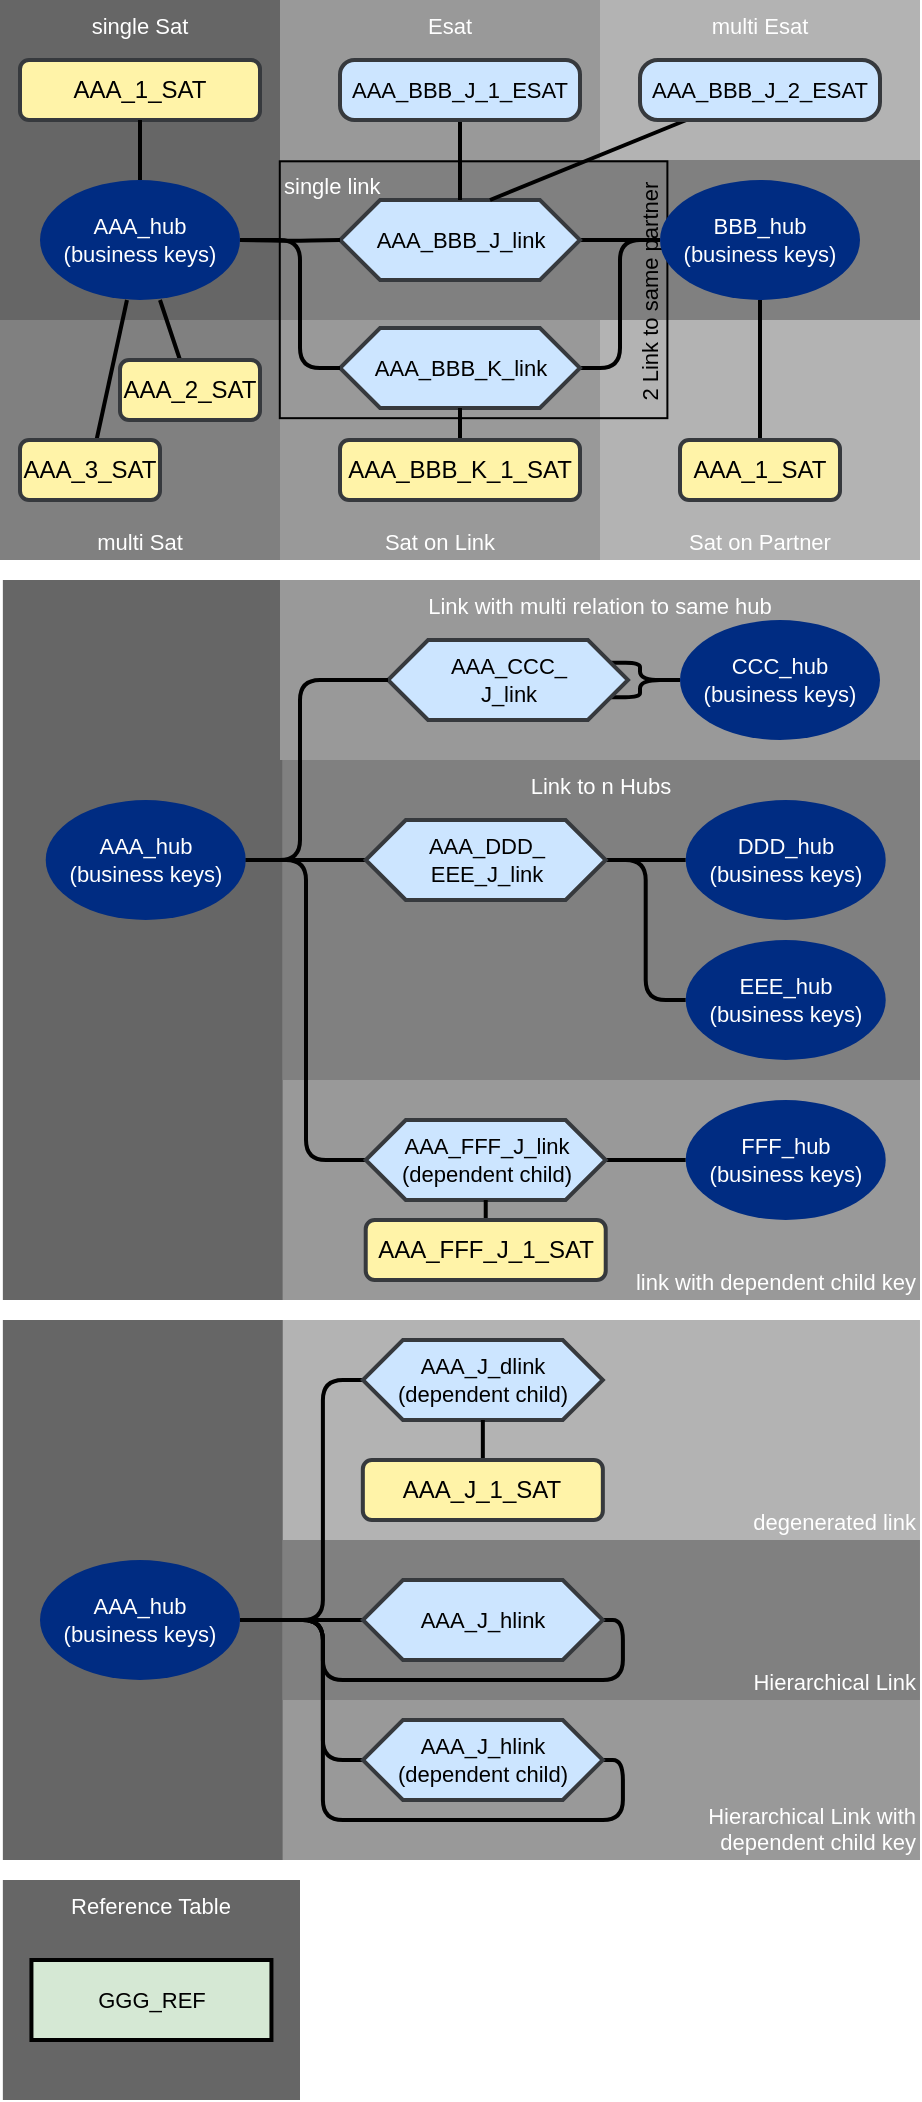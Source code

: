 <mxfile version="21.5.1" type="device">
  <diagram name="Seite-1" id="XlhNs0TyI_9xgu4hfG8v">
    <mxGraphModel dx="757" dy="599" grid="1" gridSize="10" guides="1" tooltips="1" connect="1" arrows="1" fold="1" page="1" pageScale="1" pageWidth="1169" pageHeight="827" math="0" shadow="0">
      <root>
        <mxCell id="0" />
        <mxCell id="4QULH8YT1BLBHV-vifYP-7" value="Areas" parent="0" />
        <mxCell id="4QULH8YT1BLBHV-vifYP-8" value="single Sat" style="rounded=0;whiteSpace=wrap;html=1;fontFamily=Helvetica;fontSize=11;fontColor=#FFFFFF;fillColor=#666666;verticalAlign=top;strokeColor=none;" vertex="1" parent="4QULH8YT1BLBHV-vifYP-7">
          <mxGeometry x="330" y="210" width="140" height="160" as="geometry" />
        </mxCell>
        <mxCell id="4QULH8YT1BLBHV-vifYP-9" value="multi Sat" style="rounded=0;whiteSpace=wrap;html=1;fontFamily=Helvetica;fontSize=11;fontColor=#FFFFFF;fillColor=#808080;verticalAlign=bottom;strokeColor=none;" vertex="1" parent="4QULH8YT1BLBHV-vifYP-7">
          <mxGeometry x="330" y="370" width="140" height="120" as="geometry" />
        </mxCell>
        <mxCell id="4QULH8YT1BLBHV-vifYP-15" value="single link" style="rounded=0;whiteSpace=wrap;html=1;fontFamily=Helvetica;fontSize=11;fontColor=#FFFFFF;fillColor=#808080;verticalAlign=top;align=left;strokeColor=none;" vertex="1" parent="4QULH8YT1BLBHV-vifYP-7">
          <mxGeometry x="470" y="290" width="320" height="80" as="geometry" />
        </mxCell>
        <mxCell id="4QULH8YT1BLBHV-vifYP-20" value="Esat" style="rounded=0;whiteSpace=wrap;html=1;fontFamily=Helvetica;fontSize=11;fontColor=#FFFFFF;fillColor=#999999;verticalAlign=top;strokeColor=none;" vertex="1" parent="4QULH8YT1BLBHV-vifYP-7">
          <mxGeometry x="470" y="210" width="170" height="80" as="geometry" />
        </mxCell>
        <mxCell id="4QULH8YT1BLBHV-vifYP-24" value="multi Esat" style="rounded=0;whiteSpace=wrap;html=1;fontFamily=Helvetica;fontSize=11;fontColor=#FFFFFF;fillColor=#B3B3B3;verticalAlign=top;strokeColor=none;" vertex="1" parent="4QULH8YT1BLBHV-vifYP-7">
          <mxGeometry x="630" y="210" width="160" height="80" as="geometry" />
        </mxCell>
        <mxCell id="4QULH8YT1BLBHV-vifYP-26" value="Sat on Link" style="rounded=0;whiteSpace=wrap;html=1;fontFamily=Helvetica;fontSize=11;fontColor=#FFFFFF;fillColor=#999999;verticalAlign=bottom;strokeColor=none;align=center;" vertex="1" parent="4QULH8YT1BLBHV-vifYP-7">
          <mxGeometry x="470" y="370" width="160" height="120" as="geometry" />
        </mxCell>
        <mxCell id="4QULH8YT1BLBHV-vifYP-35" value="Sat on Partner" style="rounded=0;whiteSpace=wrap;html=1;fontFamily=Helvetica;fontSize=11;fontColor=#FFFFFF;fillColor=#B3B3B3;verticalAlign=bottom;strokeColor=none;" vertex="1" parent="4QULH8YT1BLBHV-vifYP-7">
          <mxGeometry x="630" y="370" width="160" height="120" as="geometry" />
        </mxCell>
        <mxCell id="4QULH8YT1BLBHV-vifYP-39" value="2 Link to same partner" style="rounded=0;whiteSpace=wrap;html=1;fontFamily=Helvetica;fontSize=11;fontColor=default;fillColor=none;rotation=-90;verticalAlign=bottom;" vertex="1" parent="4QULH8YT1BLBHV-vifYP-7">
          <mxGeometry x="502.58" y="257.97" width="128.43" height="193.8" as="geometry" />
        </mxCell>
        <mxCell id="4QULH8YT1BLBHV-vifYP-47" value="Link to n Hubs" style="rounded=0;whiteSpace=wrap;html=1;fontFamily=Helvetica;fontSize=11;fontColor=#FFFFFF;fillColor=#808080;verticalAlign=top;strokeColor=none;" vertex="1" parent="4QULH8YT1BLBHV-vifYP-7">
          <mxGeometry x="471.43" y="590" width="318.57" height="160" as="geometry" />
        </mxCell>
        <mxCell id="4QULH8YT1BLBHV-vifYP-55" value="link with dependent child key" style="rounded=0;whiteSpace=wrap;html=1;fontFamily=Helvetica;fontSize=11;fontColor=#FFFFFF;fillColor=#999999;verticalAlign=bottom;strokeColor=none;align=right;" vertex="1" parent="4QULH8YT1BLBHV-vifYP-7">
          <mxGeometry x="471.43" y="750" width="318.57" height="110" as="geometry" />
        </mxCell>
        <mxCell id="4QULH8YT1BLBHV-vifYP-61" value="degenerated link" style="rounded=0;whiteSpace=wrap;html=1;fontFamily=Helvetica;fontSize=11;fontColor=#FFFFFF;fillColor=#B3B3B3;verticalAlign=bottom;strokeColor=none;align=right;" vertex="1" parent="4QULH8YT1BLBHV-vifYP-7">
          <mxGeometry x="471.43" y="870" width="318.56" height="110" as="geometry" />
        </mxCell>
        <mxCell id="4QULH8YT1BLBHV-vifYP-71" value="Hierarchical Link" style="rounded=0;whiteSpace=wrap;html=1;fontFamily=Helvetica;fontSize=11;fontColor=#FFFFFF;fillColor=#808080;verticalAlign=bottom;strokeColor=none;align=right;" vertex="1" parent="4QULH8YT1BLBHV-vifYP-7">
          <mxGeometry x="471.43" y="980" width="318.56" height="80" as="geometry" />
        </mxCell>
        <mxCell id="4QULH8YT1BLBHV-vifYP-72" value="Hierarchical Link with&lt;br&gt;dependent child key" style="rounded=0;whiteSpace=wrap;html=1;fontFamily=Helvetica;fontSize=11;fontColor=#FFFFFF;fillColor=#999999;verticalAlign=bottom;strokeColor=none;align=right;" vertex="1" parent="4QULH8YT1BLBHV-vifYP-7">
          <mxGeometry x="471.43" y="1060" width="318.56" height="80" as="geometry" />
        </mxCell>
        <mxCell id="4QULH8YT1BLBHV-vifYP-73" value="" style="rounded=0;whiteSpace=wrap;html=1;fontFamily=Helvetica;fontSize=11;fontColor=#FFFFFF;fillColor=#666666;verticalAlign=top;strokeColor=none;" vertex="1" parent="4QULH8YT1BLBHV-vifYP-7">
          <mxGeometry x="331.43" y="870" width="140" height="270" as="geometry" />
        </mxCell>
        <mxCell id="4QULH8YT1BLBHV-vifYP-74" value="" style="rounded=0;whiteSpace=wrap;html=1;fontFamily=Helvetica;fontSize=11;fontColor=#FFFFFF;fillColor=#666666;verticalAlign=top;strokeColor=none;" vertex="1" parent="4QULH8YT1BLBHV-vifYP-7">
          <mxGeometry x="331.43" y="500" width="140" height="360" as="geometry" />
        </mxCell>
        <mxCell id="4QULH8YT1BLBHV-vifYP-76" value="Link with multi relation to same hub" style="rounded=0;whiteSpace=wrap;html=1;fontFamily=Helvetica;fontSize=11;fontColor=#FFFFFF;fillColor=#999999;verticalAlign=top;strokeColor=none;align=center;" vertex="1" parent="4QULH8YT1BLBHV-vifYP-7">
          <mxGeometry x="470" y="500" width="320" height="90" as="geometry" />
        </mxCell>
        <mxCell id="4QULH8YT1BLBHV-vifYP-82" value="Reference Table" style="rounded=0;whiteSpace=wrap;html=1;fontFamily=Helvetica;fontSize=11;fontColor=#FFFFFF;fillColor=#666666;verticalAlign=top;strokeColor=none;" vertex="1" parent="4QULH8YT1BLBHV-vifYP-7">
          <mxGeometry x="331.43" y="1150" width="148.57" height="110" as="geometry" />
        </mxCell>
        <mxCell id="4QULH8YT1BLBHV-vifYP-83" value="GGG_REF" style="rounded=0;whiteSpace=wrap;html=1;strokeColor=#000000;strokeWidth=2;fillColor=#d5e8d4;fontFamily=Helvetica;fontSize=11;fontColor=default;" vertex="1" parent="4QULH8YT1BLBHV-vifYP-7">
          <mxGeometry x="345.72" y="1190" width="120" height="40" as="geometry" />
        </mxCell>
        <mxCell id="1" value="Main Model" parent="0" />
        <mxCell id="4QULH8YT1BLBHV-vifYP-1" value="AAA_hub&lt;br&gt;(business keys)" style="strokeWidth=2;html=1;shape=mxgraph.flowchart.start_1;whiteSpace=wrap;strokeColor=none;fontColor=#ffffff;fillColor=#002C82;fontFamily=Helvetica;fontSize=11;" vertex="1" parent="1">
          <mxGeometry x="350" y="300" width="100" height="60" as="geometry" />
        </mxCell>
        <mxCell id="4QULH8YT1BLBHV-vifYP-2" value="AAA_1_SAT" style="rounded=1;whiteSpace=wrap;html=1;strokeColor=#36393d;fillColor=#FFF3A8;strokeWidth=2;" vertex="1" parent="1">
          <mxGeometry x="340" y="240" width="120" height="30" as="geometry" />
        </mxCell>
        <mxCell id="4QULH8YT1BLBHV-vifYP-4" style="edgeStyle=orthogonalEdgeStyle;rounded=1;orthogonalLoop=1;jettySize=auto;html=1;endArrow=none;endFill=0;jumpStyle=none;strokeWidth=2;" edge="1" parent="1" source="4QULH8YT1BLBHV-vifYP-2" target="4QULH8YT1BLBHV-vifYP-1">
          <mxGeometry relative="1" as="geometry">
            <mxPoint x="70" y="240" as="sourcePoint" />
            <mxPoint x="160" y="380" as="targetPoint" />
          </mxGeometry>
        </mxCell>
        <mxCell id="4QULH8YT1BLBHV-vifYP-6" style="shape=connector;rounded=1;jumpStyle=none;orthogonalLoop=1;jettySize=auto;html=1;labelBackgroundColor=default;strokeColor=default;strokeWidth=2;fontFamily=Helvetica;fontSize=11;fontColor=default;endArrow=none;endFill=0;" edge="1" parent="1" source="4QULH8YT1BLBHV-vifYP-5" target="4QULH8YT1BLBHV-vifYP-1">
          <mxGeometry relative="1" as="geometry" />
        </mxCell>
        <mxCell id="4QULH8YT1BLBHV-vifYP-5" value="AAA_2_SAT" style="rounded=1;whiteSpace=wrap;html=1;strokeColor=#36393d;fillColor=#FFF3A8;strokeWidth=2;" vertex="1" parent="1">
          <mxGeometry x="390" y="390" width="70" height="30" as="geometry" />
        </mxCell>
        <mxCell id="4QULH8YT1BLBHV-vifYP-37" style="edgeStyle=orthogonalEdgeStyle;shape=connector;rounded=1;jumpStyle=none;orthogonalLoop=1;jettySize=auto;html=1;labelBackgroundColor=default;strokeColor=default;strokeWidth=2;fontFamily=Helvetica;fontSize=11;fontColor=default;endArrow=none;endFill=0;" edge="1" parent="1" source="4QULH8YT1BLBHV-vifYP-16" target="4QULH8YT1BLBHV-vifYP-36">
          <mxGeometry relative="1" as="geometry" />
        </mxCell>
        <mxCell id="4QULH8YT1BLBHV-vifYP-16" value="BBB_hub&lt;br&gt;(business keys)" style="strokeWidth=2;html=1;shape=mxgraph.flowchart.start_1;whiteSpace=wrap;strokeColor=none;fontColor=#ffffff;fillColor=#002C82;fontFamily=Helvetica;fontSize=11;" vertex="1" parent="1">
          <mxGeometry x="660" y="300" width="100" height="60" as="geometry" />
        </mxCell>
        <mxCell id="4QULH8YT1BLBHV-vifYP-17" style="edgeStyle=orthogonalEdgeStyle;shape=connector;rounded=1;jumpStyle=none;orthogonalLoop=1;jettySize=auto;html=1;labelBackgroundColor=default;strokeColor=default;strokeWidth=2;fontFamily=Helvetica;fontSize=11;fontColor=default;endArrow=none;endFill=0;" edge="1" parent="1" source="4QULH8YT1BLBHV-vifYP-18">
          <mxGeometry relative="1" as="geometry">
            <mxPoint x="660" y="330" as="targetPoint" />
          </mxGeometry>
        </mxCell>
        <mxCell id="4QULH8YT1BLBHV-vifYP-18" value="AAA_BBB_J_link" style="verticalLabelPosition=middle;verticalAlign=middle;html=1;shape=hexagon;perimeter=hexagonPerimeter2;arcSize=6;size=0.167;fillColor=#cce5ff;strokeColor=#36393d;strokeWidth=2;fontFamily=Helvetica;fontSize=11;fontColor=default;labelPosition=center;align=center;" vertex="1" parent="1">
          <mxGeometry x="500" y="310" width="120" height="40" as="geometry" />
        </mxCell>
        <mxCell id="4QULH8YT1BLBHV-vifYP-19" style="edgeStyle=orthogonalEdgeStyle;shape=connector;rounded=1;jumpStyle=none;orthogonalLoop=1;jettySize=auto;html=1;labelBackgroundColor=default;strokeColor=default;strokeWidth=2;fontFamily=Helvetica;fontSize=11;fontColor=default;endArrow=none;endFill=0;" edge="1" parent="1" target="4QULH8YT1BLBHV-vifYP-18">
          <mxGeometry relative="1" as="geometry">
            <mxPoint x="450" y="330" as="sourcePoint" />
          </mxGeometry>
        </mxCell>
        <mxCell id="4QULH8YT1BLBHV-vifYP-22" style="edgeStyle=orthogonalEdgeStyle;shape=connector;rounded=1;jumpStyle=none;orthogonalLoop=1;jettySize=auto;html=1;labelBackgroundColor=default;strokeColor=default;strokeWidth=2;fontFamily=Helvetica;fontSize=11;fontColor=default;endArrow=none;endFill=0;" edge="1" parent="1" source="4QULH8YT1BLBHV-vifYP-21" target="4QULH8YT1BLBHV-vifYP-18">
          <mxGeometry relative="1" as="geometry" />
        </mxCell>
        <mxCell id="4QULH8YT1BLBHV-vifYP-21" value="AAA_BBB_J_1_ESAT" style="rounded=1;whiteSpace=wrap;html=1;strokeColor=#36393d;fillColor=#cce5ff;strokeWidth=2;fontSize=11;arcSize=24;" vertex="1" parent="1">
          <mxGeometry x="500" y="240" width="120" height="30" as="geometry" />
        </mxCell>
        <mxCell id="4QULH8YT1BLBHV-vifYP-25" style="shape=connector;rounded=1;jumpStyle=none;orthogonalLoop=1;jettySize=auto;html=1;labelBackgroundColor=default;strokeColor=default;strokeWidth=2;fontFamily=Helvetica;fontSize=11;fontColor=default;endArrow=none;endFill=0;entryX=0.625;entryY=0;entryDx=0;entryDy=0;" edge="1" parent="1" source="4QULH8YT1BLBHV-vifYP-23" target="4QULH8YT1BLBHV-vifYP-18">
          <mxGeometry relative="1" as="geometry" />
        </mxCell>
        <mxCell id="4QULH8YT1BLBHV-vifYP-23" value="AAA_BBB_J_2_ESAT" style="rounded=1;whiteSpace=wrap;html=1;strokeColor=#36393d;fillColor=#cce5ff;strokeWidth=2;fontSize=11;arcSize=30;" vertex="1" parent="1">
          <mxGeometry x="650" y="240" width="120" height="30" as="geometry" />
        </mxCell>
        <mxCell id="4QULH8YT1BLBHV-vifYP-28" style="edgeStyle=orthogonalEdgeStyle;shape=connector;rounded=1;jumpStyle=none;orthogonalLoop=1;jettySize=auto;html=1;labelBackgroundColor=default;strokeColor=default;strokeWidth=2;fontFamily=Helvetica;fontSize=11;fontColor=default;endArrow=none;endFill=0;entryX=0;entryY=0.5;entryDx=0;entryDy=0;entryPerimeter=0;" edge="1" source="4QULH8YT1BLBHV-vifYP-29" parent="1" target="4QULH8YT1BLBHV-vifYP-16">
          <mxGeometry relative="1" as="geometry">
            <mxPoint x="660" y="410" as="targetPoint" />
          </mxGeometry>
        </mxCell>
        <mxCell id="4QULH8YT1BLBHV-vifYP-29" value="AAA_BBB_K_link" style="verticalLabelPosition=middle;verticalAlign=middle;html=1;shape=hexagon;perimeter=hexagonPerimeter2;arcSize=6;size=0.167;fillColor=#cce5ff;strokeColor=#36393d;strokeWidth=2;fontFamily=Helvetica;fontSize=11;fontColor=default;labelPosition=center;align=center;" vertex="1" parent="1">
          <mxGeometry x="500" y="374" width="120" height="40" as="geometry" />
        </mxCell>
        <mxCell id="4QULH8YT1BLBHV-vifYP-30" style="edgeStyle=orthogonalEdgeStyle;shape=connector;rounded=1;jumpStyle=none;orthogonalLoop=1;jettySize=auto;html=1;labelBackgroundColor=default;strokeColor=default;strokeWidth=2;fontFamily=Helvetica;fontSize=11;fontColor=default;endArrow=none;endFill=0;" edge="1" target="4QULH8YT1BLBHV-vifYP-29" parent="1" source="4QULH8YT1BLBHV-vifYP-1">
          <mxGeometry relative="1" as="geometry">
            <mxPoint x="450" y="410" as="sourcePoint" />
            <Array as="points">
              <mxPoint x="480" y="330" />
              <mxPoint x="480" y="394" />
            </Array>
          </mxGeometry>
        </mxCell>
        <mxCell id="4QULH8YT1BLBHV-vifYP-33" style="shape=connector;rounded=1;jumpStyle=none;orthogonalLoop=1;jettySize=auto;html=1;labelBackgroundColor=default;strokeColor=default;strokeWidth=2;fontFamily=Helvetica;fontSize=11;fontColor=default;endArrow=none;endFill=0;" edge="1" parent="1" source="4QULH8YT1BLBHV-vifYP-32" target="4QULH8YT1BLBHV-vifYP-29">
          <mxGeometry relative="1" as="geometry" />
        </mxCell>
        <mxCell id="4QULH8YT1BLBHV-vifYP-32" value="AAA_BBB_K_1_SAT" style="rounded=1;whiteSpace=wrap;html=1;strokeColor=#36393d;fillColor=#FFF3A8;strokeWidth=2;" vertex="1" parent="1">
          <mxGeometry x="500" y="430" width="120" height="30" as="geometry" />
        </mxCell>
        <mxCell id="4QULH8YT1BLBHV-vifYP-36" value="AAA_1_SAT" style="rounded=1;whiteSpace=wrap;html=1;strokeColor=#36393d;fillColor=#FFF3A8;strokeWidth=2;" vertex="1" parent="1">
          <mxGeometry x="670" y="430" width="80" height="30" as="geometry" />
        </mxCell>
        <mxCell id="4QULH8YT1BLBHV-vifYP-43" style="edgeStyle=orthogonalEdgeStyle;shape=connector;rounded=1;jumpStyle=none;orthogonalLoop=1;jettySize=auto;html=1;entryX=0;entryY=0.5;entryDx=0;entryDy=0;entryPerimeter=0;labelBackgroundColor=default;strokeColor=default;strokeWidth=2;fontFamily=Helvetica;fontSize=11;fontColor=default;endArrow=none;endFill=0;" edge="1" parent="1" source="4QULH8YT1BLBHV-vifYP-40" target="4QULH8YT1BLBHV-vifYP-41">
          <mxGeometry relative="1" as="geometry" />
        </mxCell>
        <mxCell id="4QULH8YT1BLBHV-vifYP-44" style="edgeStyle=orthogonalEdgeStyle;shape=connector;rounded=1;jumpStyle=none;orthogonalLoop=1;jettySize=auto;html=1;labelBackgroundColor=default;strokeColor=default;strokeWidth=2;fontFamily=Helvetica;fontSize=11;fontColor=default;endArrow=none;endFill=0;" edge="1" parent="1" source="4QULH8YT1BLBHV-vifYP-40" target="4QULH8YT1BLBHV-vifYP-42">
          <mxGeometry relative="1" as="geometry">
            <Array as="points">
              <mxPoint x="652.86" y="640" />
              <mxPoint x="652.86" y="710" />
            </Array>
          </mxGeometry>
        </mxCell>
        <mxCell id="4QULH8YT1BLBHV-vifYP-45" style="edgeStyle=elbowEdgeStyle;shape=connector;rounded=1;jumpStyle=none;orthogonalLoop=1;jettySize=auto;html=1;labelBackgroundColor=default;strokeColor=default;strokeWidth=2;fontFamily=Helvetica;fontSize=11;fontColor=default;endArrow=none;endFill=0;" edge="1" parent="1" source="4QULH8YT1BLBHV-vifYP-40" target="4QULH8YT1BLBHV-vifYP-51">
          <mxGeometry relative="1" as="geometry" />
        </mxCell>
        <mxCell id="4QULH8YT1BLBHV-vifYP-40" value="AAA_DDD_&lt;br&gt;EEE_J_link" style="verticalLabelPosition=middle;verticalAlign=middle;html=1;shape=hexagon;perimeter=hexagonPerimeter2;arcSize=6;size=0.167;fillColor=#cce5ff;strokeColor=#36393d;strokeWidth=2;fontFamily=Helvetica;fontSize=11;fontColor=default;labelPosition=center;align=center;" vertex="1" parent="1">
          <mxGeometry x="512.86" y="620" width="120" height="40" as="geometry" />
        </mxCell>
        <mxCell id="4QULH8YT1BLBHV-vifYP-41" value="DDD_hub&lt;br&gt;(business keys)" style="strokeWidth=2;html=1;shape=mxgraph.flowchart.start_1;whiteSpace=wrap;strokeColor=none;fontColor=#ffffff;fillColor=#002C82;fontFamily=Helvetica;fontSize=11;" vertex="1" parent="1">
          <mxGeometry x="672.86" y="610" width="100" height="60" as="geometry" />
        </mxCell>
        <mxCell id="4QULH8YT1BLBHV-vifYP-42" value="EEE_hub&lt;br&gt;(business keys)" style="strokeWidth=2;html=1;shape=mxgraph.flowchart.start_1;whiteSpace=wrap;strokeColor=none;fontColor=#ffffff;fillColor=#002C82;fontFamily=Helvetica;fontSize=11;" vertex="1" parent="1">
          <mxGeometry x="672.86" y="680" width="100" height="60" as="geometry" />
        </mxCell>
        <mxCell id="4QULH8YT1BLBHV-vifYP-54" style="edgeStyle=elbowEdgeStyle;shape=connector;rounded=1;jumpStyle=none;orthogonalLoop=1;jettySize=auto;html=1;entryX=0;entryY=0.5;entryDx=0;entryDy=0;labelBackgroundColor=default;strokeColor=default;strokeWidth=2;fontFamily=Helvetica;fontSize=11;fontColor=default;endArrow=none;endFill=0;" edge="1" parent="1" source="4QULH8YT1BLBHV-vifYP-51" target="4QULH8YT1BLBHV-vifYP-52">
          <mxGeometry relative="1" as="geometry" />
        </mxCell>
        <mxCell id="4QULH8YT1BLBHV-vifYP-57" style="edgeStyle=orthogonalEdgeStyle;shape=connector;rounded=1;jumpStyle=none;orthogonalLoop=1;jettySize=auto;html=1;entryX=0;entryY=0.5;entryDx=0;entryDy=0;labelBackgroundColor=default;strokeColor=default;strokeWidth=2;fontFamily=Helvetica;fontSize=11;fontColor=default;endArrow=none;endFill=0;exitX=1;exitY=0.5;exitDx=0;exitDy=0;exitPerimeter=0;" edge="1" parent="1" source="4QULH8YT1BLBHV-vifYP-64" target="4QULH8YT1BLBHV-vifYP-56">
          <mxGeometry relative="1" as="geometry">
            <Array as="points">
              <mxPoint x="491.43" y="1020" />
              <mxPoint x="491.43" y="900" />
            </Array>
          </mxGeometry>
        </mxCell>
        <mxCell id="4QULH8YT1BLBHV-vifYP-51" value="AAA_hub&lt;br&gt;(business keys)" style="strokeWidth=2;html=1;shape=mxgraph.flowchart.start_1;whiteSpace=wrap;strokeColor=none;fontColor=#ffffff;fillColor=#002C82;fontFamily=Helvetica;fontSize=11;" vertex="1" parent="1">
          <mxGeometry x="352.86" y="610" width="100" height="60" as="geometry" />
        </mxCell>
        <mxCell id="4QULH8YT1BLBHV-vifYP-53" style="edgeStyle=orthogonalEdgeStyle;shape=connector;rounded=1;jumpStyle=none;orthogonalLoop=1;jettySize=auto;html=1;labelBackgroundColor=default;strokeColor=default;strokeWidth=2;fontFamily=Helvetica;fontSize=11;fontColor=default;endArrow=none;endFill=0;" edge="1" parent="1" source="4QULH8YT1BLBHV-vifYP-52" target="4QULH8YT1BLBHV-vifYP-75">
          <mxGeometry relative="1" as="geometry" />
        </mxCell>
        <mxCell id="4QULH8YT1BLBHV-vifYP-52" value="AAA_FFF_J_link&lt;br&gt;(dependent child)" style="verticalLabelPosition=middle;verticalAlign=middle;html=1;shape=hexagon;perimeter=hexagonPerimeter2;arcSize=6;size=0.167;fillColor=#cce5ff;strokeColor=#36393d;strokeWidth=2;fontFamily=Helvetica;fontSize=11;fontColor=default;labelPosition=center;align=center;" vertex="1" parent="1">
          <mxGeometry x="512.86" y="770" width="120" height="40" as="geometry" />
        </mxCell>
        <mxCell id="4QULH8YT1BLBHV-vifYP-56" value="AAA_J_dlink&lt;br&gt;(dependent child)" style="verticalLabelPosition=middle;verticalAlign=middle;html=1;shape=hexagon;perimeter=hexagonPerimeter2;arcSize=6;size=0.167;fillColor=#cce5ff;strokeColor=#36393d;strokeWidth=2;fontFamily=Helvetica;fontSize=11;fontColor=default;labelPosition=center;align=center;" vertex="1" parent="1">
          <mxGeometry x="511.42" y="880" width="120" height="40" as="geometry" />
        </mxCell>
        <mxCell id="4QULH8YT1BLBHV-vifYP-59" style="shape=connector;rounded=1;jumpStyle=none;orthogonalLoop=1;jettySize=auto;html=1;labelBackgroundColor=default;strokeColor=default;strokeWidth=2;fontFamily=Helvetica;fontSize=11;fontColor=default;endArrow=none;endFill=0;entryX=0.5;entryY=1;entryDx=0;entryDy=0;" edge="1" source="4QULH8YT1BLBHV-vifYP-60" parent="1" target="4QULH8YT1BLBHV-vifYP-56">
          <mxGeometry relative="1" as="geometry">
            <mxPoint x="571.42" y="911" as="targetPoint" />
          </mxGeometry>
        </mxCell>
        <mxCell id="4QULH8YT1BLBHV-vifYP-60" value="AAA_J_1_SAT" style="rounded=1;whiteSpace=wrap;html=1;strokeColor=#36393d;fillColor=#FFF3A8;strokeWidth=2;" vertex="1" parent="1">
          <mxGeometry x="511.42" y="940" width="120" height="30" as="geometry" />
        </mxCell>
        <mxCell id="4QULH8YT1BLBHV-vifYP-63" style="shape=connector;rounded=1;jumpStyle=none;orthogonalLoop=1;jettySize=auto;html=1;labelBackgroundColor=default;strokeColor=default;strokeWidth=2;fontFamily=Helvetica;fontSize=11;fontColor=default;endArrow=none;endFill=0;" edge="1" parent="1" source="4QULH8YT1BLBHV-vifYP-62" target="4QULH8YT1BLBHV-vifYP-52">
          <mxGeometry relative="1" as="geometry" />
        </mxCell>
        <mxCell id="4QULH8YT1BLBHV-vifYP-62" value="AAA_FFF_J_1_SAT" style="rounded=1;whiteSpace=wrap;html=1;strokeColor=#36393d;fillColor=#FFF3A8;strokeWidth=2;" vertex="1" parent="1">
          <mxGeometry x="512.86" y="820" width="120" height="30" as="geometry" />
        </mxCell>
        <mxCell id="4QULH8YT1BLBHV-vifYP-66" style="edgeStyle=orthogonalEdgeStyle;shape=connector;rounded=1;jumpStyle=none;orthogonalLoop=1;jettySize=auto;html=1;labelBackgroundColor=default;strokeColor=default;strokeWidth=2;fontFamily=Helvetica;fontSize=11;fontColor=default;endArrow=none;endFill=0;" edge="1" parent="1" source="4QULH8YT1BLBHV-vifYP-64" target="4QULH8YT1BLBHV-vifYP-65">
          <mxGeometry relative="1" as="geometry" />
        </mxCell>
        <mxCell id="4QULH8YT1BLBHV-vifYP-64" value="AAA_hub&lt;br&gt;(business keys)" style="strokeWidth=2;html=1;shape=mxgraph.flowchart.start_1;whiteSpace=wrap;strokeColor=none;fontColor=#ffffff;fillColor=#002C82;fontFamily=Helvetica;fontSize=11;" vertex="1" parent="1">
          <mxGeometry x="350" y="990" width="100" height="60" as="geometry" />
        </mxCell>
        <mxCell id="4QULH8YT1BLBHV-vifYP-67" style="edgeStyle=orthogonalEdgeStyle;shape=connector;rounded=1;jumpStyle=none;orthogonalLoop=1;jettySize=auto;html=1;labelBackgroundColor=default;strokeColor=default;strokeWidth=2;fontFamily=Helvetica;fontSize=11;fontColor=default;endArrow=none;endFill=0;exitX=1;exitY=0.5;exitDx=0;exitDy=0;" edge="1" parent="1" source="4QULH8YT1BLBHV-vifYP-65" target="4QULH8YT1BLBHV-vifYP-64">
          <mxGeometry relative="1" as="geometry">
            <Array as="points">
              <mxPoint x="641.43" y="1020" />
              <mxPoint x="641.43" y="1050" />
              <mxPoint x="491.43" y="1050" />
              <mxPoint x="491.43" y="1020" />
            </Array>
          </mxGeometry>
        </mxCell>
        <mxCell id="4QULH8YT1BLBHV-vifYP-65" value="AAA_J_hlink" style="verticalLabelPosition=middle;verticalAlign=middle;html=1;shape=hexagon;perimeter=hexagonPerimeter2;arcSize=6;size=0.167;fillColor=#cce5ff;strokeColor=#36393d;strokeWidth=2;fontFamily=Helvetica;fontSize=11;fontColor=default;labelPosition=center;align=center;" vertex="1" parent="1">
          <mxGeometry x="511.43" y="1000" width="120" height="40" as="geometry" />
        </mxCell>
        <mxCell id="4QULH8YT1BLBHV-vifYP-68" style="edgeStyle=orthogonalEdgeStyle;shape=connector;rounded=1;jumpStyle=none;orthogonalLoop=1;jettySize=auto;html=1;labelBackgroundColor=default;strokeColor=default;strokeWidth=2;fontFamily=Helvetica;fontSize=11;fontColor=default;endArrow=none;endFill=0;" edge="1" target="4QULH8YT1BLBHV-vifYP-70" parent="1" source="4QULH8YT1BLBHV-vifYP-64">
          <mxGeometry relative="1" as="geometry">
            <mxPoint x="441.43" y="1090" as="sourcePoint" />
            <Array as="points">
              <mxPoint x="491.43" y="1020" />
              <mxPoint x="491.43" y="1090" />
            </Array>
          </mxGeometry>
        </mxCell>
        <mxCell id="4QULH8YT1BLBHV-vifYP-69" style="edgeStyle=orthogonalEdgeStyle;shape=connector;rounded=1;jumpStyle=none;orthogonalLoop=1;jettySize=auto;html=1;labelBackgroundColor=default;strokeColor=default;strokeWidth=2;fontFamily=Helvetica;fontSize=11;fontColor=default;endArrow=none;endFill=0;exitX=1;exitY=0.5;exitDx=0;exitDy=0;" edge="1" source="4QULH8YT1BLBHV-vifYP-70" parent="1" target="4QULH8YT1BLBHV-vifYP-64">
          <mxGeometry relative="1" as="geometry">
            <mxPoint x="441.43" y="1090" as="targetPoint" />
            <Array as="points">
              <mxPoint x="641.43" y="1090" />
              <mxPoint x="641.43" y="1120" />
              <mxPoint x="491.43" y="1120" />
              <mxPoint x="491.43" y="1020" />
            </Array>
          </mxGeometry>
        </mxCell>
        <mxCell id="4QULH8YT1BLBHV-vifYP-70" value="AAA_J_hlink&lt;br&gt;(dependent child)" style="verticalLabelPosition=middle;verticalAlign=middle;html=1;shape=hexagon;perimeter=hexagonPerimeter2;arcSize=6;size=0.167;fillColor=#cce5ff;strokeColor=#36393d;strokeWidth=2;fontFamily=Helvetica;fontSize=11;fontColor=default;labelPosition=center;align=center;" vertex="1" parent="1">
          <mxGeometry x="511.43" y="1070" width="120" height="40" as="geometry" />
        </mxCell>
        <mxCell id="4QULH8YT1BLBHV-vifYP-75" value="FFF_hub&lt;br&gt;(business keys)" style="strokeWidth=2;html=1;shape=mxgraph.flowchart.start_1;whiteSpace=wrap;strokeColor=none;fontColor=#ffffff;fillColor=#002C82;fontFamily=Helvetica;fontSize=11;" vertex="1" parent="1">
          <mxGeometry x="672.86" y="760" width="100" height="60" as="geometry" />
        </mxCell>
        <mxCell id="4QULH8YT1BLBHV-vifYP-80" style="edgeStyle=orthogonalEdgeStyle;shape=connector;rounded=1;jumpStyle=none;orthogonalLoop=1;jettySize=auto;html=1;entryX=1;entryY=0.25;entryDx=0;entryDy=0;labelBackgroundColor=default;strokeColor=default;strokeWidth=2;fontFamily=Helvetica;fontSize=11;fontColor=default;endArrow=none;endFill=0;" edge="1" parent="1" source="4QULH8YT1BLBHV-vifYP-77" target="4QULH8YT1BLBHV-vifYP-78">
          <mxGeometry relative="1" as="geometry" />
        </mxCell>
        <mxCell id="4QULH8YT1BLBHV-vifYP-81" style="edgeStyle=orthogonalEdgeStyle;shape=connector;rounded=1;jumpStyle=none;orthogonalLoop=1;jettySize=auto;html=1;entryX=1;entryY=0.75;entryDx=0;entryDy=0;labelBackgroundColor=default;strokeColor=default;strokeWidth=2;fontFamily=Helvetica;fontSize=11;fontColor=default;endArrow=none;endFill=0;" edge="1" parent="1" source="4QULH8YT1BLBHV-vifYP-77" target="4QULH8YT1BLBHV-vifYP-78">
          <mxGeometry relative="1" as="geometry" />
        </mxCell>
        <mxCell id="4QULH8YT1BLBHV-vifYP-77" value="CCC_hub&lt;br&gt;(business keys)" style="strokeWidth=2;html=1;shape=mxgraph.flowchart.start_1;whiteSpace=wrap;strokeColor=none;fontColor=#ffffff;fillColor=#002C82;fontFamily=Helvetica;fontSize=11;" vertex="1" parent="1">
          <mxGeometry x="670.0" y="520" width="100" height="60" as="geometry" />
        </mxCell>
        <mxCell id="4QULH8YT1BLBHV-vifYP-78" value="AAA_CCC_&lt;br&gt;J_link" style="verticalLabelPosition=middle;verticalAlign=middle;html=1;shape=hexagon;perimeter=hexagonPerimeter2;arcSize=6;size=0.167;fillColor=#cce5ff;strokeColor=#36393d;strokeWidth=2;fontFamily=Helvetica;fontSize=11;fontColor=default;labelPosition=center;align=center;" vertex="1" parent="1">
          <mxGeometry x="524" y="530" width="120" height="40" as="geometry" />
        </mxCell>
        <mxCell id="4QULH8YT1BLBHV-vifYP-79" style="edgeStyle=elbowEdgeStyle;shape=connector;rounded=1;jumpStyle=none;orthogonalLoop=1;jettySize=auto;html=1;entryX=0;entryY=0.5;entryDx=0;entryDy=0;labelBackgroundColor=default;strokeColor=default;strokeWidth=2;fontFamily=Helvetica;fontSize=11;fontColor=default;endArrow=none;endFill=0;" edge="1" parent="1" source="4QULH8YT1BLBHV-vifYP-51" target="4QULH8YT1BLBHV-vifYP-78">
          <mxGeometry relative="1" as="geometry">
            <mxPoint x="463" y="650" as="sourcePoint" />
            <mxPoint x="523" y="800" as="targetPoint" />
            <Array as="points">
              <mxPoint x="480" y="590" />
            </Array>
          </mxGeometry>
        </mxCell>
        <mxCell id="4QULH8YT1BLBHV-vifYP-86" style="edgeStyle=none;shape=connector;rounded=1;jumpStyle=none;orthogonalLoop=1;jettySize=auto;html=1;labelBackgroundColor=default;strokeColor=default;strokeWidth=2;fontFamily=Helvetica;fontSize=11;fontColor=default;endArrow=none;endFill=0;" edge="1" parent="1" source="4QULH8YT1BLBHV-vifYP-85" target="4QULH8YT1BLBHV-vifYP-1">
          <mxGeometry relative="1" as="geometry" />
        </mxCell>
        <mxCell id="4QULH8YT1BLBHV-vifYP-85" value="AAA_3_SAT" style="rounded=1;whiteSpace=wrap;html=1;strokeColor=#36393d;fillColor=#FFF3A8;strokeWidth=2;" vertex="1" parent="1">
          <mxGeometry x="340" y="430" width="70" height="30" as="geometry" />
        </mxCell>
      </root>
    </mxGraphModel>
  </diagram>
</mxfile>
